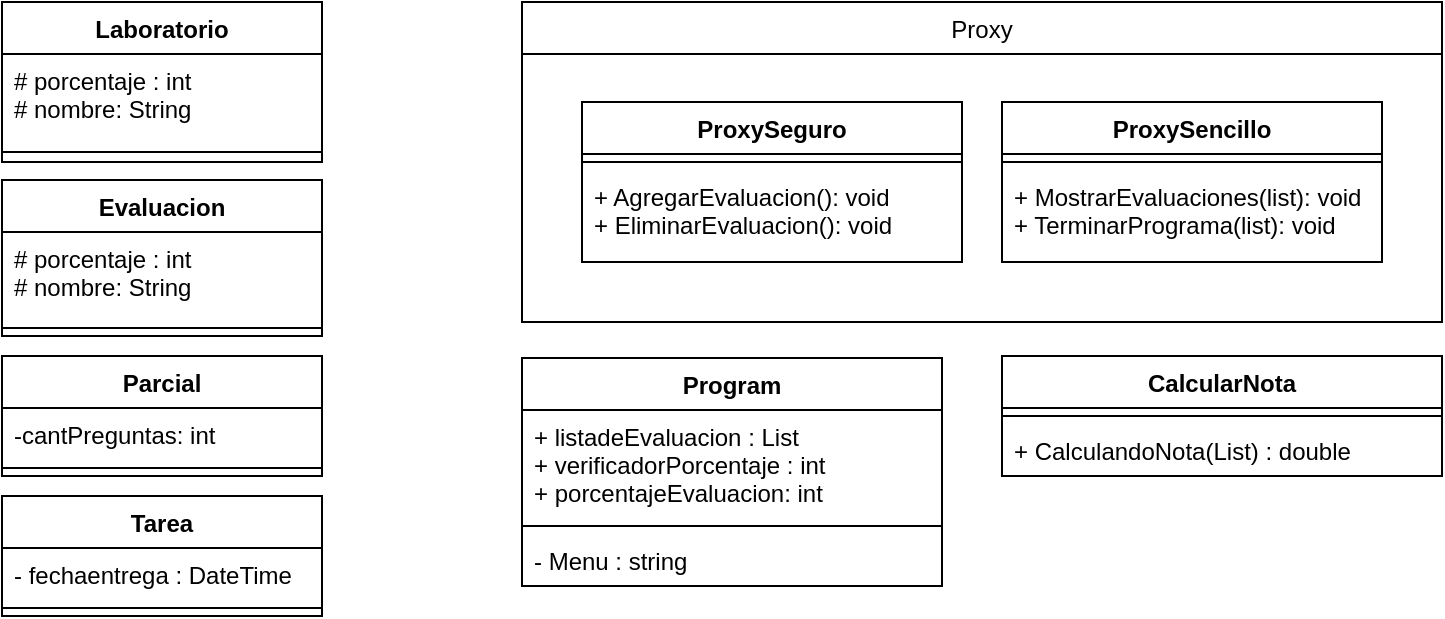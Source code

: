 <mxfile version="13.3.5"><diagram id="ApQfMi9IOVqfMYw_wBIL" name="Page-1"><mxGraphModel dx="1488" dy="706" grid="1" gridSize="10" guides="1" tooltips="1" connect="1" arrows="1" fold="1" page="1" pageScale="1" pageWidth="827" pageHeight="1169" math="0" shadow="0"><root><mxCell id="0"/><mxCell id="1" parent="0"/><mxCell id="0ReDWTxjODJm8JP-SJrH-36" value="Laboratorio" style="swimlane;fontStyle=1;align=center;verticalAlign=top;childLayout=stackLayout;horizontal=1;startSize=26;horizontalStack=0;resizeParent=1;resizeParentMax=0;resizeLast=0;collapsible=1;marginBottom=0;" vertex="1" parent="1"><mxGeometry x="90" y="52" width="160" height="80" as="geometry"/></mxCell><mxCell id="0ReDWTxjODJm8JP-SJrH-37" value="# porcentaje : int&#10;# nombre: String" style="text;strokeColor=none;fillColor=none;align=left;verticalAlign=top;spacingLeft=4;spacingRight=4;overflow=hidden;rotatable=0;points=[[0,0.5],[1,0.5]];portConstraint=eastwest;" vertex="1" parent="0ReDWTxjODJm8JP-SJrH-36"><mxGeometry y="26" width="160" height="44" as="geometry"/></mxCell><mxCell id="0ReDWTxjODJm8JP-SJrH-38" value="" style="line;strokeWidth=1;fillColor=none;align=left;verticalAlign=middle;spacingTop=-1;spacingLeft=3;spacingRight=3;rotatable=0;labelPosition=right;points=[];portConstraint=eastwest;" vertex="1" parent="0ReDWTxjODJm8JP-SJrH-36"><mxGeometry y="70" width="160" height="10" as="geometry"/></mxCell><mxCell id="0ReDWTxjODJm8JP-SJrH-40" value="Evaluacion" style="swimlane;fontStyle=1;align=center;verticalAlign=top;childLayout=stackLayout;horizontal=1;startSize=26;horizontalStack=0;resizeParent=1;resizeParentMax=0;resizeLast=0;collapsible=1;marginBottom=0;" vertex="1" parent="1"><mxGeometry x="90" y="141" width="160" height="78" as="geometry"/></mxCell><mxCell id="0ReDWTxjODJm8JP-SJrH-41" value="# porcentaje : int&#10;# nombre: String" style="text;strokeColor=none;fillColor=none;align=left;verticalAlign=top;spacingLeft=4;spacingRight=4;overflow=hidden;rotatable=0;points=[[0,0.5],[1,0.5]];portConstraint=eastwest;" vertex="1" parent="0ReDWTxjODJm8JP-SJrH-40"><mxGeometry y="26" width="160" height="44" as="geometry"/></mxCell><mxCell id="0ReDWTxjODJm8JP-SJrH-42" value="" style="line;strokeWidth=1;fillColor=none;align=left;verticalAlign=middle;spacingTop=-1;spacingLeft=3;spacingRight=3;rotatable=0;labelPosition=right;points=[];portConstraint=eastwest;" vertex="1" parent="0ReDWTxjODJm8JP-SJrH-40"><mxGeometry y="70" width="160" height="8" as="geometry"/></mxCell><mxCell id="0ReDWTxjODJm8JP-SJrH-32" value="Parcial" style="swimlane;fontStyle=1;align=center;verticalAlign=top;childLayout=stackLayout;horizontal=1;startSize=26;horizontalStack=0;resizeParent=1;resizeParentMax=0;resizeLast=0;collapsible=1;marginBottom=0;" vertex="1" parent="1"><mxGeometry x="90" y="229" width="160" height="60" as="geometry"/></mxCell><mxCell id="0ReDWTxjODJm8JP-SJrH-33" value="-cantPreguntas: int&#10;" style="text;strokeColor=none;fillColor=none;align=left;verticalAlign=top;spacingLeft=4;spacingRight=4;overflow=hidden;rotatable=0;points=[[0,0.5],[1,0.5]];portConstraint=eastwest;" vertex="1" parent="0ReDWTxjODJm8JP-SJrH-32"><mxGeometry y="26" width="160" height="26" as="geometry"/></mxCell><mxCell id="0ReDWTxjODJm8JP-SJrH-34" value="" style="line;strokeWidth=1;fillColor=none;align=left;verticalAlign=middle;spacingTop=-1;spacingLeft=3;spacingRight=3;rotatable=0;labelPosition=right;points=[];portConstraint=eastwest;" vertex="1" parent="0ReDWTxjODJm8JP-SJrH-32"><mxGeometry y="52" width="160" height="8" as="geometry"/></mxCell><mxCell id="0ReDWTxjODJm8JP-SJrH-28" value="Tarea" style="swimlane;fontStyle=1;align=center;verticalAlign=top;childLayout=stackLayout;horizontal=1;startSize=26;horizontalStack=0;resizeParent=1;resizeParentMax=0;resizeLast=0;collapsible=1;marginBottom=0;" vertex="1" parent="1"><mxGeometry x="90" y="299" width="160" height="60" as="geometry"/></mxCell><mxCell id="0ReDWTxjODJm8JP-SJrH-29" value="- fechaentrega : DateTime" style="text;strokeColor=none;fillColor=none;align=left;verticalAlign=top;spacingLeft=4;spacingRight=4;overflow=hidden;rotatable=0;points=[[0,0.5],[1,0.5]];portConstraint=eastwest;" vertex="1" parent="0ReDWTxjODJm8JP-SJrH-28"><mxGeometry y="26" width="160" height="26" as="geometry"/></mxCell><mxCell id="0ReDWTxjODJm8JP-SJrH-30" value="" style="line;strokeWidth=1;fillColor=none;align=left;verticalAlign=middle;spacingTop=-1;spacingLeft=3;spacingRight=3;rotatable=0;labelPosition=right;points=[];portConstraint=eastwest;" vertex="1" parent="0ReDWTxjODJm8JP-SJrH-28"><mxGeometry y="52" width="160" height="8" as="geometry"/></mxCell><mxCell id="0ReDWTxjODJm8JP-SJrH-44" value="CalcularNota" style="swimlane;fontStyle=1;align=center;verticalAlign=top;childLayout=stackLayout;horizontal=1;startSize=26;horizontalStack=0;resizeParent=1;resizeParentMax=0;resizeLast=0;collapsible=1;marginBottom=0;" vertex="1" parent="1"><mxGeometry x="590" y="229" width="220" height="60" as="geometry"/></mxCell><mxCell id="0ReDWTxjODJm8JP-SJrH-46" value="" style="line;strokeWidth=1;fillColor=none;align=left;verticalAlign=middle;spacingTop=-1;spacingLeft=3;spacingRight=3;rotatable=0;labelPosition=right;points=[];portConstraint=eastwest;" vertex="1" parent="0ReDWTxjODJm8JP-SJrH-44"><mxGeometry y="26" width="220" height="8" as="geometry"/></mxCell><mxCell id="0ReDWTxjODJm8JP-SJrH-47" value="+ CalculandoNota(List) : double" style="text;strokeColor=none;fillColor=none;align=left;verticalAlign=top;spacingLeft=4;spacingRight=4;overflow=hidden;rotatable=0;points=[[0,0.5],[1,0.5]];portConstraint=eastwest;" vertex="1" parent="0ReDWTxjODJm8JP-SJrH-44"><mxGeometry y="34" width="220" height="26" as="geometry"/></mxCell><mxCell id="0ReDWTxjODJm8JP-SJrH-13" value="ProxySencillo" style="swimlane;fontStyle=1;align=center;verticalAlign=top;childLayout=stackLayout;horizontal=1;startSize=26;horizontalStack=0;resizeParent=1;resizeParentMax=0;resizeLast=0;collapsible=1;marginBottom=0;" vertex="1" parent="1"><mxGeometry x="590" y="102" width="190" height="80" as="geometry"/></mxCell><mxCell id="0ReDWTxjODJm8JP-SJrH-14" value="" style="line;strokeWidth=1;fillColor=none;align=left;verticalAlign=middle;spacingTop=-1;spacingLeft=3;spacingRight=3;rotatable=0;labelPosition=right;points=[];portConstraint=eastwest;" vertex="1" parent="0ReDWTxjODJm8JP-SJrH-13"><mxGeometry y="26" width="190" height="8" as="geometry"/></mxCell><mxCell id="0ReDWTxjODJm8JP-SJrH-15" value="+ MostrarEvaluaciones(list): void&#10;+ TerminarPrograma(list): void" style="text;strokeColor=none;fillColor=none;align=left;verticalAlign=top;spacingLeft=4;spacingRight=4;overflow=hidden;rotatable=0;points=[[0,0.5],[1,0.5]];portConstraint=eastwest;" vertex="1" parent="0ReDWTxjODJm8JP-SJrH-13"><mxGeometry y="34" width="190" height="46" as="geometry"/></mxCell><mxCell id="0ReDWTxjODJm8JP-SJrH-9" value="ProxySeguro" style="swimlane;fontStyle=1;align=center;verticalAlign=top;childLayout=stackLayout;horizontal=1;startSize=26;horizontalStack=0;resizeParent=1;resizeParentMax=0;resizeLast=0;collapsible=1;marginBottom=0;" vertex="1" parent="1"><mxGeometry x="380" y="102" width="190" height="80" as="geometry"/></mxCell><mxCell id="0ReDWTxjODJm8JP-SJrH-11" value="" style="line;strokeWidth=1;fillColor=none;align=left;verticalAlign=middle;spacingTop=-1;spacingLeft=3;spacingRight=3;rotatable=0;labelPosition=right;points=[];portConstraint=eastwest;" vertex="1" parent="0ReDWTxjODJm8JP-SJrH-9"><mxGeometry y="26" width="190" height="8" as="geometry"/></mxCell><mxCell id="0ReDWTxjODJm8JP-SJrH-12" value="+ AgregarEvaluacion(): void&#10;+ EliminarEvaluacion(): void" style="text;strokeColor=none;fillColor=none;align=left;verticalAlign=top;spacingLeft=4;spacingRight=4;overflow=hidden;rotatable=0;points=[[0,0.5],[1,0.5]];portConstraint=eastwest;" vertex="1" parent="0ReDWTxjODJm8JP-SJrH-9"><mxGeometry y="34" width="190" height="46" as="geometry"/></mxCell><mxCell id="0ReDWTxjODJm8JP-SJrH-16" value="Proxy" style="swimlane;fontStyle=0;childLayout=stackLayout;horizontal=1;startSize=26;fillColor=none;horizontalStack=0;resizeParent=1;resizeParentMax=0;resizeLast=0;collapsible=1;marginBottom=0;" vertex="1" parent="1"><mxGeometry x="350" y="52" width="460" height="160" as="geometry"/></mxCell><mxCell id="0ReDWTxjODJm8JP-SJrH-48" value="Program" style="swimlane;fontStyle=1;align=center;verticalAlign=top;childLayout=stackLayout;horizontal=1;startSize=26;horizontalStack=0;resizeParent=1;resizeParentMax=0;resizeLast=0;collapsible=1;marginBottom=0;" vertex="1" parent="1"><mxGeometry x="350" y="230" width="210" height="114" as="geometry"/></mxCell><mxCell id="0ReDWTxjODJm8JP-SJrH-49" value="+ listadeEvaluacion : List&#10;+ verificadorPorcentaje : int&#10;+ porcentajeEvaluacion: int&#10;&#10;" style="text;strokeColor=none;fillColor=none;align=left;verticalAlign=top;spacingLeft=4;spacingRight=4;overflow=hidden;rotatable=0;points=[[0,0.5],[1,0.5]];portConstraint=eastwest;" vertex="1" parent="0ReDWTxjODJm8JP-SJrH-48"><mxGeometry y="26" width="210" height="54" as="geometry"/></mxCell><mxCell id="0ReDWTxjODJm8JP-SJrH-50" value="" style="line;strokeWidth=1;fillColor=none;align=left;verticalAlign=middle;spacingTop=-1;spacingLeft=3;spacingRight=3;rotatable=0;labelPosition=right;points=[];portConstraint=eastwest;" vertex="1" parent="0ReDWTxjODJm8JP-SJrH-48"><mxGeometry y="80" width="210" height="8" as="geometry"/></mxCell><mxCell id="0ReDWTxjODJm8JP-SJrH-51" value="- Menu : string" style="text;strokeColor=none;fillColor=none;align=left;verticalAlign=top;spacingLeft=4;spacingRight=4;overflow=hidden;rotatable=0;points=[[0,0.5],[1,0.5]];portConstraint=eastwest;" vertex="1" parent="0ReDWTxjODJm8JP-SJrH-48"><mxGeometry y="88" width="210" height="26" as="geometry"/></mxCell></root></mxGraphModel></diagram></mxfile>
